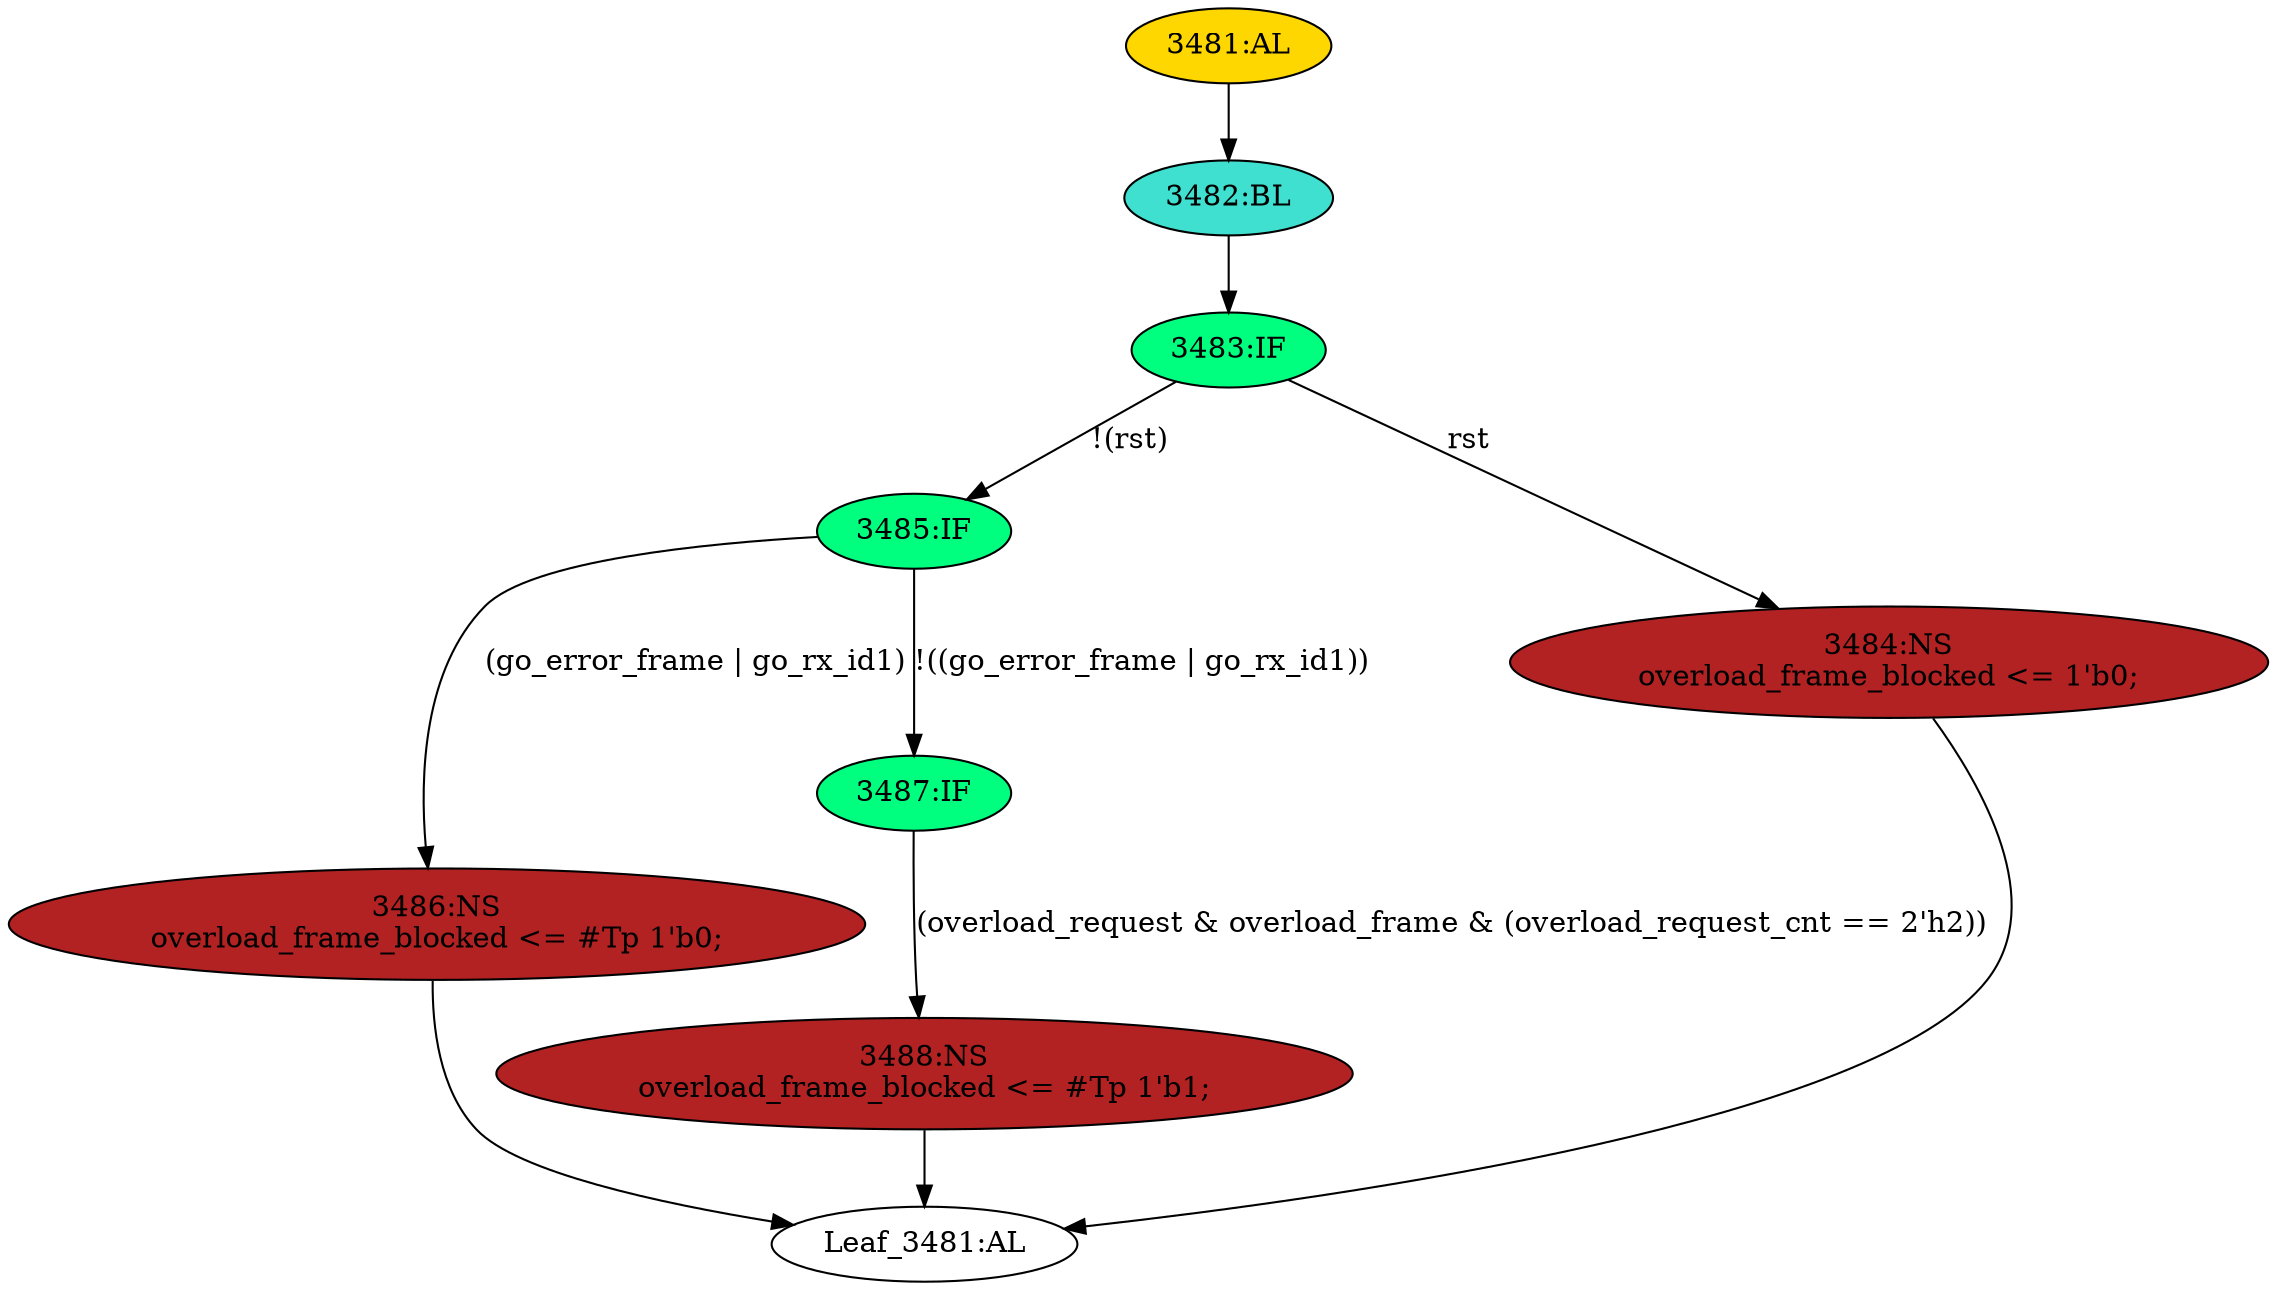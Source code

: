 strict digraph "" {
	node [label="\N"];
	"3488:NS"	 [ast="<pyverilog.vparser.ast.NonblockingSubstitution object at 0x7f44f6b2fe50>",
		fillcolor=firebrick,
		label="3488:NS
overload_frame_blocked <= #Tp 1'b1;",
		statements="[<pyverilog.vparser.ast.NonblockingSubstitution object at 0x7f44f6b2fe50>]",
		style=filled,
		typ=NonblockingSubstitution];
	"Leaf_3481:AL"	 [def_var="['overload_frame_blocked']",
		label="Leaf_3481:AL"];
	"3488:NS" -> "Leaf_3481:AL"	 [cond="[]",
		lineno=None];
	"3486:NS"	 [ast="<pyverilog.vparser.ast.NonblockingSubstitution object at 0x7f44f6b3c090>",
		fillcolor=firebrick,
		label="3486:NS
overload_frame_blocked <= #Tp 1'b0;",
		statements="[<pyverilog.vparser.ast.NonblockingSubstitution object at 0x7f44f6b3c090>]",
		style=filled,
		typ=NonblockingSubstitution];
	"3486:NS" -> "Leaf_3481:AL"	 [cond="[]",
		lineno=None];
	"3483:IF"	 [ast="<pyverilog.vparser.ast.IfStatement object at 0x7f44f6b3c290>",
		fillcolor=springgreen,
		label="3483:IF",
		statements="[]",
		style=filled,
		typ=IfStatement];
	"3485:IF"	 [ast="<pyverilog.vparser.ast.IfStatement object at 0x7f44f6b3c2d0>",
		fillcolor=springgreen,
		label="3485:IF",
		statements="[]",
		style=filled,
		typ=IfStatement];
	"3483:IF" -> "3485:IF"	 [cond="['rst']",
		label="!(rst)",
		lineno=3483];
	"3484:NS"	 [ast="<pyverilog.vparser.ast.NonblockingSubstitution object at 0x7f44f6b3c6d0>",
		fillcolor=firebrick,
		label="3484:NS
overload_frame_blocked <= 1'b0;",
		statements="[<pyverilog.vparser.ast.NonblockingSubstitution object at 0x7f44f6b3c6d0>]",
		style=filled,
		typ=NonblockingSubstitution];
	"3483:IF" -> "3484:NS"	 [cond="['rst']",
		label=rst,
		lineno=3483];
	"3485:IF" -> "3486:NS"	 [cond="['go_error_frame', 'go_rx_id1']",
		label="(go_error_frame | go_rx_id1)",
		lineno=3485];
	"3487:IF"	 [ast="<pyverilog.vparser.ast.IfStatement object at 0x7f44f6b3c310>",
		fillcolor=springgreen,
		label="3487:IF",
		statements="[]",
		style=filled,
		typ=IfStatement];
	"3485:IF" -> "3487:IF"	 [cond="['go_error_frame', 'go_rx_id1']",
		label="!((go_error_frame | go_rx_id1))",
		lineno=3485];
	"3487:IF" -> "3488:NS"	 [cond="['overload_request', 'overload_frame', 'overload_request_cnt']",
		label="(overload_request & overload_frame & (overload_request_cnt == 2'h2))",
		lineno=3487];
	"3484:NS" -> "Leaf_3481:AL"	 [cond="[]",
		lineno=None];
	"3481:AL"	 [ast="<pyverilog.vparser.ast.Always object at 0x7f44f6b3c8d0>",
		clk_sens=True,
		fillcolor=gold,
		label="3481:AL",
		sens="['clk', 'rst']",
		statements="[]",
		style=filled,
		typ=Always,
		use_var="['overload_request', 'go_error_frame', 'overload_request_cnt', 'rst', 'overload_frame', 'go_rx_id1']"];
	"3482:BL"	 [ast="<pyverilog.vparser.ast.Block object at 0x7f44f6b3ca50>",
		fillcolor=turquoise,
		label="3482:BL",
		statements="[]",
		style=filled,
		typ=Block];
	"3481:AL" -> "3482:BL"	 [cond="[]",
		lineno=None];
	"3482:BL" -> "3483:IF"	 [cond="[]",
		lineno=None];
}
